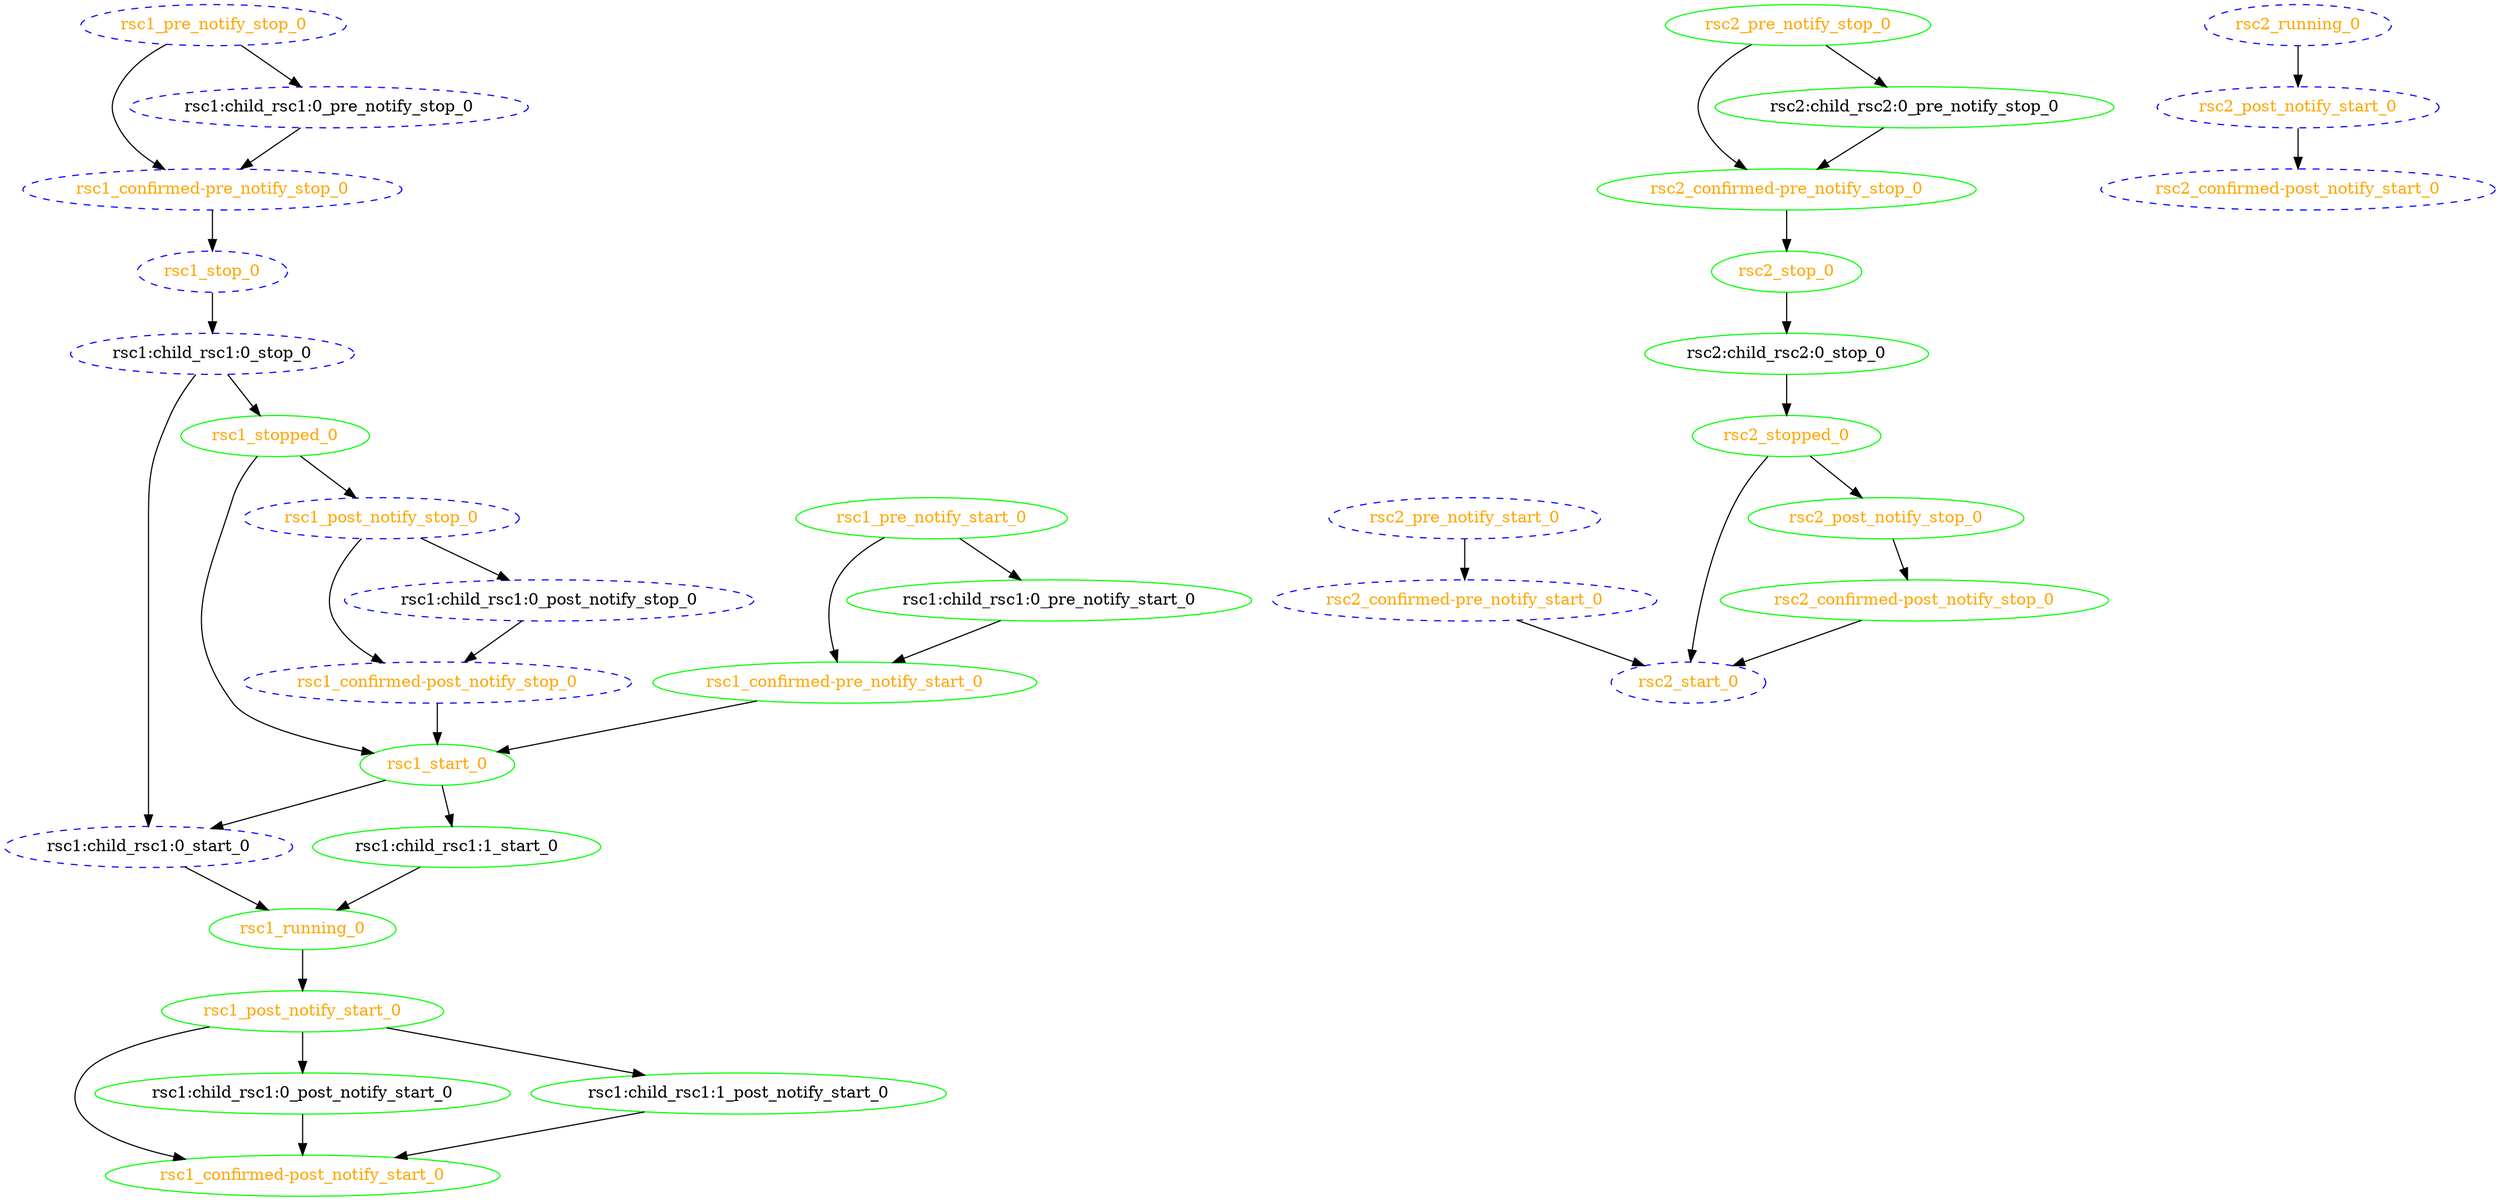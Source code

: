 digraph "g" {
	size = "30,30"
"rsc1:child_rsc1:0_stop_0" [ style="dashed" color="blue" fontcolor="black" ]
"rsc1:child_rsc1:0_start_0" [ style="dashed" color="blue" fontcolor="black" ]
"rsc1:child_rsc1:1_start_0" [ tooltip="node1" color="green" fontcolor="black" ]
"rsc1_start_0" [ tooltip="" color="green" fontcolor="orange" ]
"rsc1_running_0" [ tooltip="" color="green" fontcolor="orange" ]
"rsc1_pre_notify_start_0" [ tooltip="" color="green" fontcolor="orange" ]
"rsc1_confirmed-pre_notify_start_0" [ tooltip="" color="green" fontcolor="orange" ]
"rsc1_post_notify_start_0" [ tooltip="" color="green" fontcolor="orange" ]
"rsc1_confirmed-post_notify_start_0" [ tooltip="" color="green" fontcolor="orange" ]
"rsc1_stop_0" [ style="dashed" color="blue" fontcolor="orange" ]
"rsc1_stopped_0" [ tooltip="" color="green" fontcolor="orange" ]
"rsc1_pre_notify_stop_0" [ style="dashed" color="blue" fontcolor="orange" ]
"rsc1_confirmed-pre_notify_stop_0" [ style="dashed" color="blue" fontcolor="orange" ]
"rsc1_post_notify_stop_0" [ style="dashed" color="blue" fontcolor="orange" ]
"rsc1_confirmed-post_notify_stop_0" [ style="dashed" color="blue" fontcolor="orange" ]
"rsc2:child_rsc2:0_stop_0" [ tooltip="node1" color="green" fontcolor="black" ]
"rsc2_start_0" [ style="dashed" color="blue" fontcolor="orange" ]
"rsc2_running_0" [ style="dashed" color="blue" fontcolor="orange" ]
"rsc2_pre_notify_start_0" [ style="dashed" color="blue" fontcolor="orange" ]
"rsc2_confirmed-pre_notify_start_0" [ style="dashed" color="blue" fontcolor="orange" ]
"rsc2_post_notify_start_0" [ style="dashed" color="blue" fontcolor="orange" ]
"rsc2_confirmed-post_notify_start_0" [ style="dashed" color="blue" fontcolor="orange" ]
"rsc2_stop_0" [ tooltip="" color="green" fontcolor="orange" ]
"rsc2_stopped_0" [ tooltip="" color="green" fontcolor="orange" ]
"rsc2_pre_notify_stop_0" [ tooltip="" color="green" fontcolor="orange" ]
"rsc2_confirmed-pre_notify_stop_0" [ tooltip="" color="green" fontcolor="orange" ]
"rsc2_post_notify_stop_0" [ tooltip="" color="green" fontcolor="orange" ]
"rsc2_confirmed-post_notify_stop_0" [ tooltip="" color="green" fontcolor="orange" ]
"rsc1:child_rsc1:0_pre_notify_start_0" [ tooltip="node1" color="green" fontcolor="black" ]
"rsc1:child_rsc1:0_post_notify_start_0" [ tooltip="node1" color="green" fontcolor="black" ]
"rsc1:child_rsc1:0_pre_notify_stop_0" [ style="dashed" color="blue" fontcolor="black" ]
"rsc1:child_rsc1:0_post_notify_stop_0" [ style="dashed" color="blue" fontcolor="black" ]
"rsc1:child_rsc1:1_post_notify_start_0" [ tooltip="node1" color="green" fontcolor="black" ]
"rsc2:child_rsc2:0_pre_notify_stop_0" [ tooltip="node1" color="green" fontcolor="black" ]
"rsc1_stop_0" -> "rsc1:child_rsc1:0_stop_0"
"rsc1:child_rsc1:0_stop_0" -> "rsc1:child_rsc1:0_start_0"
"rsc1_start_0" -> "rsc1:child_rsc1:0_start_0"
"rsc1_start_0" -> "rsc1:child_rsc1:1_start_0"
"rsc1_confirmed-pre_notify_start_0" -> "rsc1_start_0"
"rsc1_stopped_0" -> "rsc1_start_0"
"rsc1_confirmed-post_notify_stop_0" -> "rsc1_start_0"
"rsc1:child_rsc1:0_start_0" -> "rsc1_running_0"
"rsc1:child_rsc1:1_start_0" -> "rsc1_running_0"
"rsc1_pre_notify_start_0" -> "rsc1_confirmed-pre_notify_start_0"
"rsc1:child_rsc1:0_pre_notify_start_0" -> "rsc1_confirmed-pre_notify_start_0"
"rsc1_running_0" -> "rsc1_post_notify_start_0"
"rsc1_post_notify_start_0" -> "rsc1_confirmed-post_notify_start_0"
"rsc1:child_rsc1:0_post_notify_start_0" -> "rsc1_confirmed-post_notify_start_0"
"rsc1:child_rsc1:1_post_notify_start_0" -> "rsc1_confirmed-post_notify_start_0"
"rsc1_confirmed-pre_notify_stop_0" -> "rsc1_stop_0"
"rsc1:child_rsc1:0_stop_0" -> "rsc1_stopped_0"
"rsc1_pre_notify_stop_0" -> "rsc1_confirmed-pre_notify_stop_0"
"rsc1:child_rsc1:0_pre_notify_stop_0" -> "rsc1_confirmed-pre_notify_stop_0"
"rsc1_stopped_0" -> "rsc1_post_notify_stop_0"
"rsc1_post_notify_stop_0" -> "rsc1_confirmed-post_notify_stop_0"
"rsc1:child_rsc1:0_post_notify_stop_0" -> "rsc1_confirmed-post_notify_stop_0"
"rsc2_stop_0" -> "rsc2:child_rsc2:0_stop_0"
"rsc2_confirmed-pre_notify_start_0" -> "rsc2_start_0"
"rsc2_confirmed-post_notify_stop_0" -> "rsc2_start_0"
"rsc2_stopped_0" -> "rsc2_start_0"
"rsc2_pre_notify_start_0" -> "rsc2_confirmed-pre_notify_start_0"
"rsc2_running_0" -> "rsc2_post_notify_start_0"
"rsc2_post_notify_start_0" -> "rsc2_confirmed-post_notify_start_0"
"rsc2_confirmed-pre_notify_stop_0" -> "rsc2_stop_0"
"rsc2:child_rsc2:0_stop_0" -> "rsc2_stopped_0"
"rsc2_pre_notify_stop_0" -> "rsc2_confirmed-pre_notify_stop_0"
"rsc2:child_rsc2:0_pre_notify_stop_0" -> "rsc2_confirmed-pre_notify_stop_0"
"rsc2_stopped_0" -> "rsc2_post_notify_stop_0"
"rsc2_post_notify_stop_0" -> "rsc2_confirmed-post_notify_stop_0"
"rsc1_pre_notify_start_0" -> "rsc1:child_rsc1:0_pre_notify_start_0"
"rsc1_post_notify_start_0" -> "rsc1:child_rsc1:0_post_notify_start_0"
"rsc1_pre_notify_stop_0" -> "rsc1:child_rsc1:0_pre_notify_stop_0"
"rsc1_post_notify_stop_0" -> "rsc1:child_rsc1:0_post_notify_stop_0"
"rsc1_post_notify_start_0" -> "rsc1:child_rsc1:1_post_notify_start_0"
"rsc2_pre_notify_stop_0" -> "rsc2:child_rsc2:0_pre_notify_stop_0"
}
